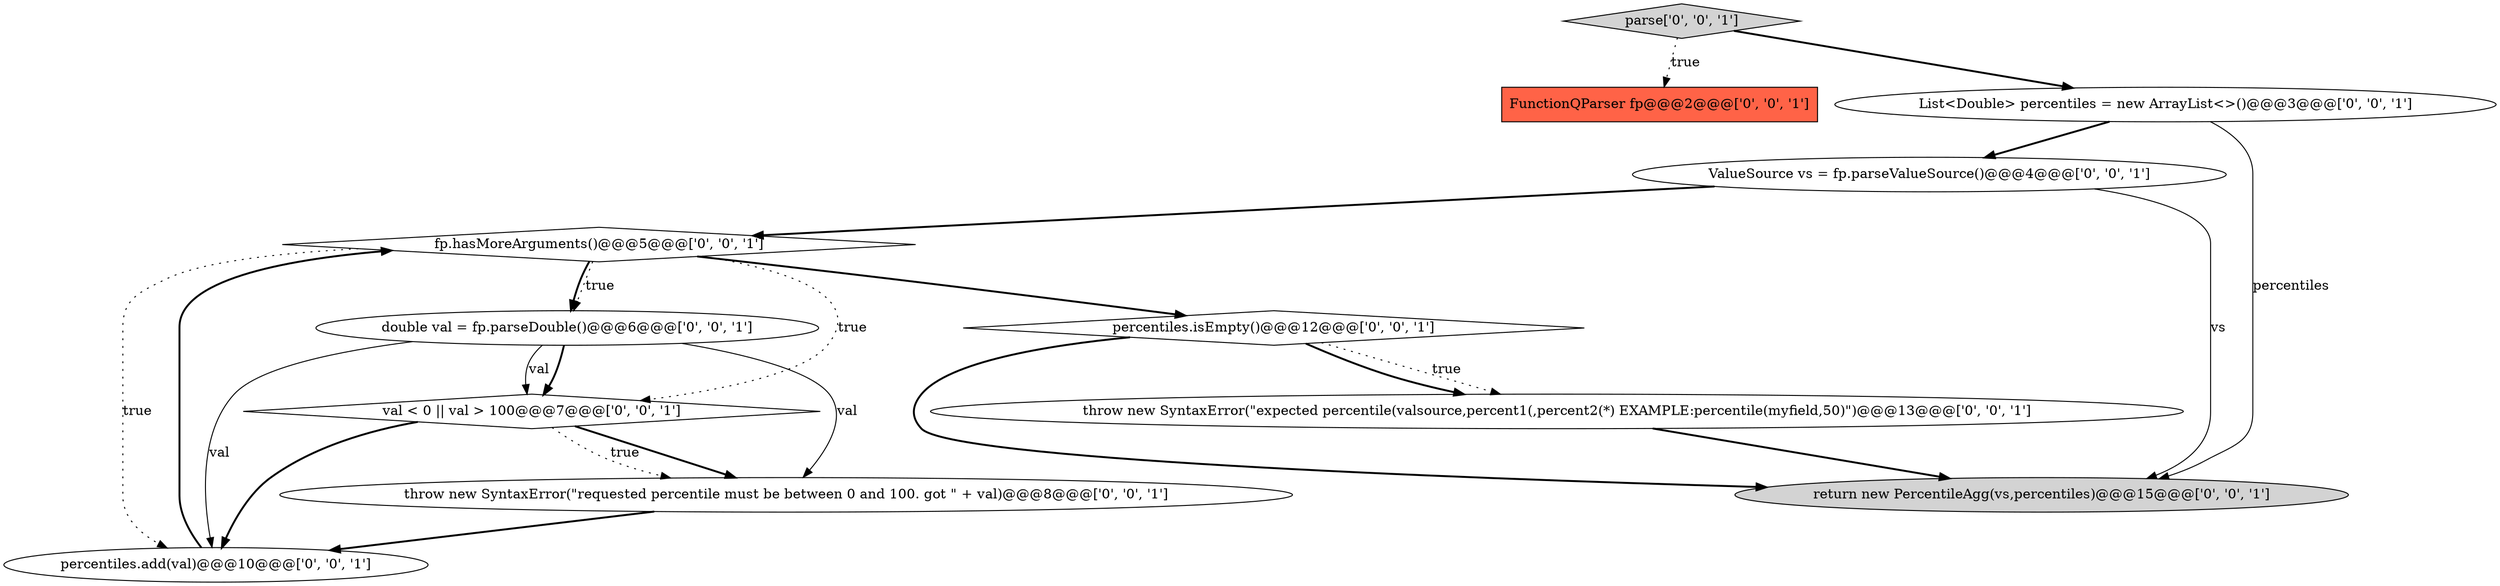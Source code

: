 digraph {
9 [style = filled, label = "FunctionQParser fp@@@2@@@['0', '0', '1']", fillcolor = tomato, shape = box image = "AAA0AAABBB3BBB"];
4 [style = filled, label = "List<Double> percentiles = new ArrayList<>()@@@3@@@['0', '0', '1']", fillcolor = white, shape = ellipse image = "AAA0AAABBB3BBB"];
0 [style = filled, label = "double val = fp.parseDouble()@@@6@@@['0', '0', '1']", fillcolor = white, shape = ellipse image = "AAA0AAABBB3BBB"];
3 [style = filled, label = "fp.hasMoreArguments()@@@5@@@['0', '0', '1']", fillcolor = white, shape = diamond image = "AAA0AAABBB3BBB"];
5 [style = filled, label = "percentiles.isEmpty()@@@12@@@['0', '0', '1']", fillcolor = white, shape = diamond image = "AAA0AAABBB3BBB"];
10 [style = filled, label = "throw new SyntaxError(\"requested percentile must be between 0 and 100. got \" + val)@@@8@@@['0', '0', '1']", fillcolor = white, shape = ellipse image = "AAA0AAABBB3BBB"];
11 [style = filled, label = "throw new SyntaxError(\"expected percentile(valsource,percent1(,percent2(*) EXAMPLE:percentile(myfield,50)\")@@@13@@@['0', '0', '1']", fillcolor = white, shape = ellipse image = "AAA0AAABBB3BBB"];
7 [style = filled, label = "ValueSource vs = fp.parseValueSource()@@@4@@@['0', '0', '1']", fillcolor = white, shape = ellipse image = "AAA0AAABBB3BBB"];
1 [style = filled, label = "parse['0', '0', '1']", fillcolor = lightgray, shape = diamond image = "AAA0AAABBB3BBB"];
8 [style = filled, label = "percentiles.add(val)@@@10@@@['0', '0', '1']", fillcolor = white, shape = ellipse image = "AAA0AAABBB3BBB"];
2 [style = filled, label = "return new PercentileAgg(vs,percentiles)@@@15@@@['0', '0', '1']", fillcolor = lightgray, shape = ellipse image = "AAA0AAABBB3BBB"];
6 [style = filled, label = "val < 0 || val > 100@@@7@@@['0', '0', '1']", fillcolor = white, shape = diamond image = "AAA0AAABBB3BBB"];
0->6 [style = bold, label=""];
5->2 [style = bold, label=""];
5->11 [style = dotted, label="true"];
4->7 [style = bold, label=""];
1->9 [style = dotted, label="true"];
10->8 [style = bold, label=""];
3->8 [style = dotted, label="true"];
6->8 [style = bold, label=""];
3->5 [style = bold, label=""];
11->2 [style = bold, label=""];
8->3 [style = bold, label=""];
0->10 [style = solid, label="val"];
3->0 [style = dotted, label="true"];
6->10 [style = bold, label=""];
7->3 [style = bold, label=""];
7->2 [style = solid, label="vs"];
4->2 [style = solid, label="percentiles"];
6->10 [style = dotted, label="true"];
5->11 [style = bold, label=""];
3->0 [style = bold, label=""];
3->6 [style = dotted, label="true"];
1->4 [style = bold, label=""];
0->6 [style = solid, label="val"];
0->8 [style = solid, label="val"];
}
